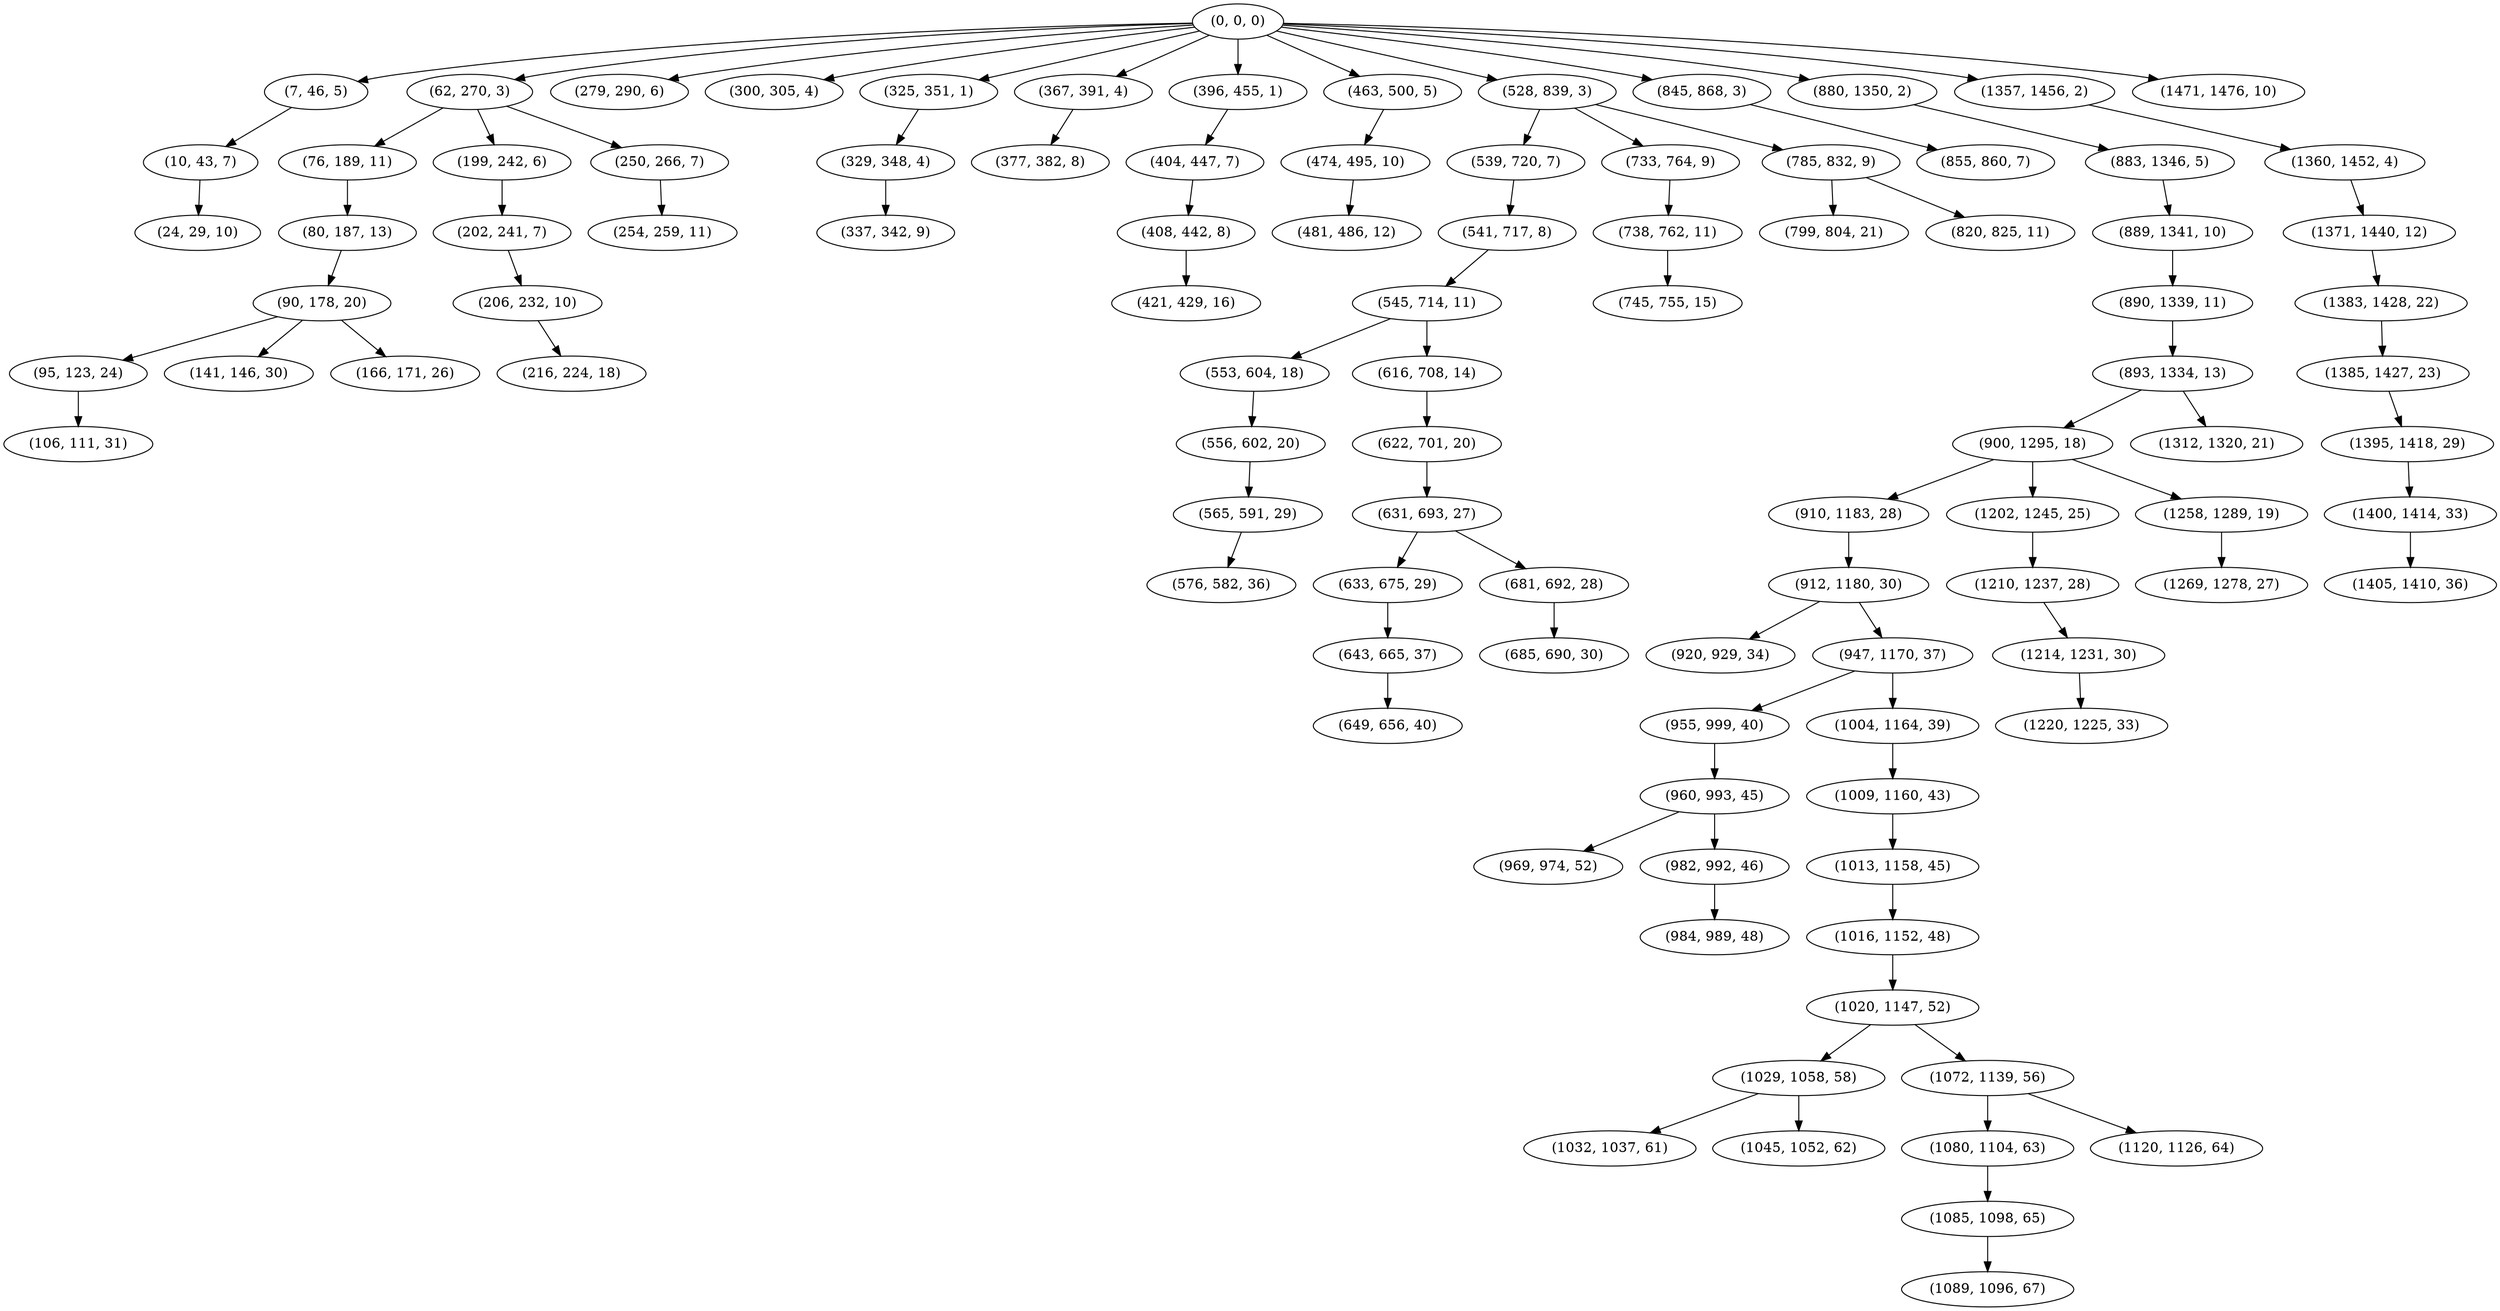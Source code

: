 digraph tree {
    "(0, 0, 0)";
    "(7, 46, 5)";
    "(10, 43, 7)";
    "(24, 29, 10)";
    "(62, 270, 3)";
    "(76, 189, 11)";
    "(80, 187, 13)";
    "(90, 178, 20)";
    "(95, 123, 24)";
    "(106, 111, 31)";
    "(141, 146, 30)";
    "(166, 171, 26)";
    "(199, 242, 6)";
    "(202, 241, 7)";
    "(206, 232, 10)";
    "(216, 224, 18)";
    "(250, 266, 7)";
    "(254, 259, 11)";
    "(279, 290, 6)";
    "(300, 305, 4)";
    "(325, 351, 1)";
    "(329, 348, 4)";
    "(337, 342, 9)";
    "(367, 391, 4)";
    "(377, 382, 8)";
    "(396, 455, 1)";
    "(404, 447, 7)";
    "(408, 442, 8)";
    "(421, 429, 16)";
    "(463, 500, 5)";
    "(474, 495, 10)";
    "(481, 486, 12)";
    "(528, 839, 3)";
    "(539, 720, 7)";
    "(541, 717, 8)";
    "(545, 714, 11)";
    "(553, 604, 18)";
    "(556, 602, 20)";
    "(565, 591, 29)";
    "(576, 582, 36)";
    "(616, 708, 14)";
    "(622, 701, 20)";
    "(631, 693, 27)";
    "(633, 675, 29)";
    "(643, 665, 37)";
    "(649, 656, 40)";
    "(681, 692, 28)";
    "(685, 690, 30)";
    "(733, 764, 9)";
    "(738, 762, 11)";
    "(745, 755, 15)";
    "(785, 832, 9)";
    "(799, 804, 21)";
    "(820, 825, 11)";
    "(845, 868, 3)";
    "(855, 860, 7)";
    "(880, 1350, 2)";
    "(883, 1346, 5)";
    "(889, 1341, 10)";
    "(890, 1339, 11)";
    "(893, 1334, 13)";
    "(900, 1295, 18)";
    "(910, 1183, 28)";
    "(912, 1180, 30)";
    "(920, 929, 34)";
    "(947, 1170, 37)";
    "(955, 999, 40)";
    "(960, 993, 45)";
    "(969, 974, 52)";
    "(982, 992, 46)";
    "(984, 989, 48)";
    "(1004, 1164, 39)";
    "(1009, 1160, 43)";
    "(1013, 1158, 45)";
    "(1016, 1152, 48)";
    "(1020, 1147, 52)";
    "(1029, 1058, 58)";
    "(1032, 1037, 61)";
    "(1045, 1052, 62)";
    "(1072, 1139, 56)";
    "(1080, 1104, 63)";
    "(1085, 1098, 65)";
    "(1089, 1096, 67)";
    "(1120, 1126, 64)";
    "(1202, 1245, 25)";
    "(1210, 1237, 28)";
    "(1214, 1231, 30)";
    "(1220, 1225, 33)";
    "(1258, 1289, 19)";
    "(1269, 1278, 27)";
    "(1312, 1320, 21)";
    "(1357, 1456, 2)";
    "(1360, 1452, 4)";
    "(1371, 1440, 12)";
    "(1383, 1428, 22)";
    "(1385, 1427, 23)";
    "(1395, 1418, 29)";
    "(1400, 1414, 33)";
    "(1405, 1410, 36)";
    "(1471, 1476, 10)";
    "(0, 0, 0)" -> "(7, 46, 5)";
    "(0, 0, 0)" -> "(62, 270, 3)";
    "(0, 0, 0)" -> "(279, 290, 6)";
    "(0, 0, 0)" -> "(300, 305, 4)";
    "(0, 0, 0)" -> "(325, 351, 1)";
    "(0, 0, 0)" -> "(367, 391, 4)";
    "(0, 0, 0)" -> "(396, 455, 1)";
    "(0, 0, 0)" -> "(463, 500, 5)";
    "(0, 0, 0)" -> "(528, 839, 3)";
    "(0, 0, 0)" -> "(845, 868, 3)";
    "(0, 0, 0)" -> "(880, 1350, 2)";
    "(0, 0, 0)" -> "(1357, 1456, 2)";
    "(0, 0, 0)" -> "(1471, 1476, 10)";
    "(7, 46, 5)" -> "(10, 43, 7)";
    "(10, 43, 7)" -> "(24, 29, 10)";
    "(62, 270, 3)" -> "(76, 189, 11)";
    "(62, 270, 3)" -> "(199, 242, 6)";
    "(62, 270, 3)" -> "(250, 266, 7)";
    "(76, 189, 11)" -> "(80, 187, 13)";
    "(80, 187, 13)" -> "(90, 178, 20)";
    "(90, 178, 20)" -> "(95, 123, 24)";
    "(90, 178, 20)" -> "(141, 146, 30)";
    "(90, 178, 20)" -> "(166, 171, 26)";
    "(95, 123, 24)" -> "(106, 111, 31)";
    "(199, 242, 6)" -> "(202, 241, 7)";
    "(202, 241, 7)" -> "(206, 232, 10)";
    "(206, 232, 10)" -> "(216, 224, 18)";
    "(250, 266, 7)" -> "(254, 259, 11)";
    "(325, 351, 1)" -> "(329, 348, 4)";
    "(329, 348, 4)" -> "(337, 342, 9)";
    "(367, 391, 4)" -> "(377, 382, 8)";
    "(396, 455, 1)" -> "(404, 447, 7)";
    "(404, 447, 7)" -> "(408, 442, 8)";
    "(408, 442, 8)" -> "(421, 429, 16)";
    "(463, 500, 5)" -> "(474, 495, 10)";
    "(474, 495, 10)" -> "(481, 486, 12)";
    "(528, 839, 3)" -> "(539, 720, 7)";
    "(528, 839, 3)" -> "(733, 764, 9)";
    "(528, 839, 3)" -> "(785, 832, 9)";
    "(539, 720, 7)" -> "(541, 717, 8)";
    "(541, 717, 8)" -> "(545, 714, 11)";
    "(545, 714, 11)" -> "(553, 604, 18)";
    "(545, 714, 11)" -> "(616, 708, 14)";
    "(553, 604, 18)" -> "(556, 602, 20)";
    "(556, 602, 20)" -> "(565, 591, 29)";
    "(565, 591, 29)" -> "(576, 582, 36)";
    "(616, 708, 14)" -> "(622, 701, 20)";
    "(622, 701, 20)" -> "(631, 693, 27)";
    "(631, 693, 27)" -> "(633, 675, 29)";
    "(631, 693, 27)" -> "(681, 692, 28)";
    "(633, 675, 29)" -> "(643, 665, 37)";
    "(643, 665, 37)" -> "(649, 656, 40)";
    "(681, 692, 28)" -> "(685, 690, 30)";
    "(733, 764, 9)" -> "(738, 762, 11)";
    "(738, 762, 11)" -> "(745, 755, 15)";
    "(785, 832, 9)" -> "(799, 804, 21)";
    "(785, 832, 9)" -> "(820, 825, 11)";
    "(845, 868, 3)" -> "(855, 860, 7)";
    "(880, 1350, 2)" -> "(883, 1346, 5)";
    "(883, 1346, 5)" -> "(889, 1341, 10)";
    "(889, 1341, 10)" -> "(890, 1339, 11)";
    "(890, 1339, 11)" -> "(893, 1334, 13)";
    "(893, 1334, 13)" -> "(900, 1295, 18)";
    "(893, 1334, 13)" -> "(1312, 1320, 21)";
    "(900, 1295, 18)" -> "(910, 1183, 28)";
    "(900, 1295, 18)" -> "(1202, 1245, 25)";
    "(900, 1295, 18)" -> "(1258, 1289, 19)";
    "(910, 1183, 28)" -> "(912, 1180, 30)";
    "(912, 1180, 30)" -> "(920, 929, 34)";
    "(912, 1180, 30)" -> "(947, 1170, 37)";
    "(947, 1170, 37)" -> "(955, 999, 40)";
    "(947, 1170, 37)" -> "(1004, 1164, 39)";
    "(955, 999, 40)" -> "(960, 993, 45)";
    "(960, 993, 45)" -> "(969, 974, 52)";
    "(960, 993, 45)" -> "(982, 992, 46)";
    "(982, 992, 46)" -> "(984, 989, 48)";
    "(1004, 1164, 39)" -> "(1009, 1160, 43)";
    "(1009, 1160, 43)" -> "(1013, 1158, 45)";
    "(1013, 1158, 45)" -> "(1016, 1152, 48)";
    "(1016, 1152, 48)" -> "(1020, 1147, 52)";
    "(1020, 1147, 52)" -> "(1029, 1058, 58)";
    "(1020, 1147, 52)" -> "(1072, 1139, 56)";
    "(1029, 1058, 58)" -> "(1032, 1037, 61)";
    "(1029, 1058, 58)" -> "(1045, 1052, 62)";
    "(1072, 1139, 56)" -> "(1080, 1104, 63)";
    "(1072, 1139, 56)" -> "(1120, 1126, 64)";
    "(1080, 1104, 63)" -> "(1085, 1098, 65)";
    "(1085, 1098, 65)" -> "(1089, 1096, 67)";
    "(1202, 1245, 25)" -> "(1210, 1237, 28)";
    "(1210, 1237, 28)" -> "(1214, 1231, 30)";
    "(1214, 1231, 30)" -> "(1220, 1225, 33)";
    "(1258, 1289, 19)" -> "(1269, 1278, 27)";
    "(1357, 1456, 2)" -> "(1360, 1452, 4)";
    "(1360, 1452, 4)" -> "(1371, 1440, 12)";
    "(1371, 1440, 12)" -> "(1383, 1428, 22)";
    "(1383, 1428, 22)" -> "(1385, 1427, 23)";
    "(1385, 1427, 23)" -> "(1395, 1418, 29)";
    "(1395, 1418, 29)" -> "(1400, 1414, 33)";
    "(1400, 1414, 33)" -> "(1405, 1410, 36)";
}
